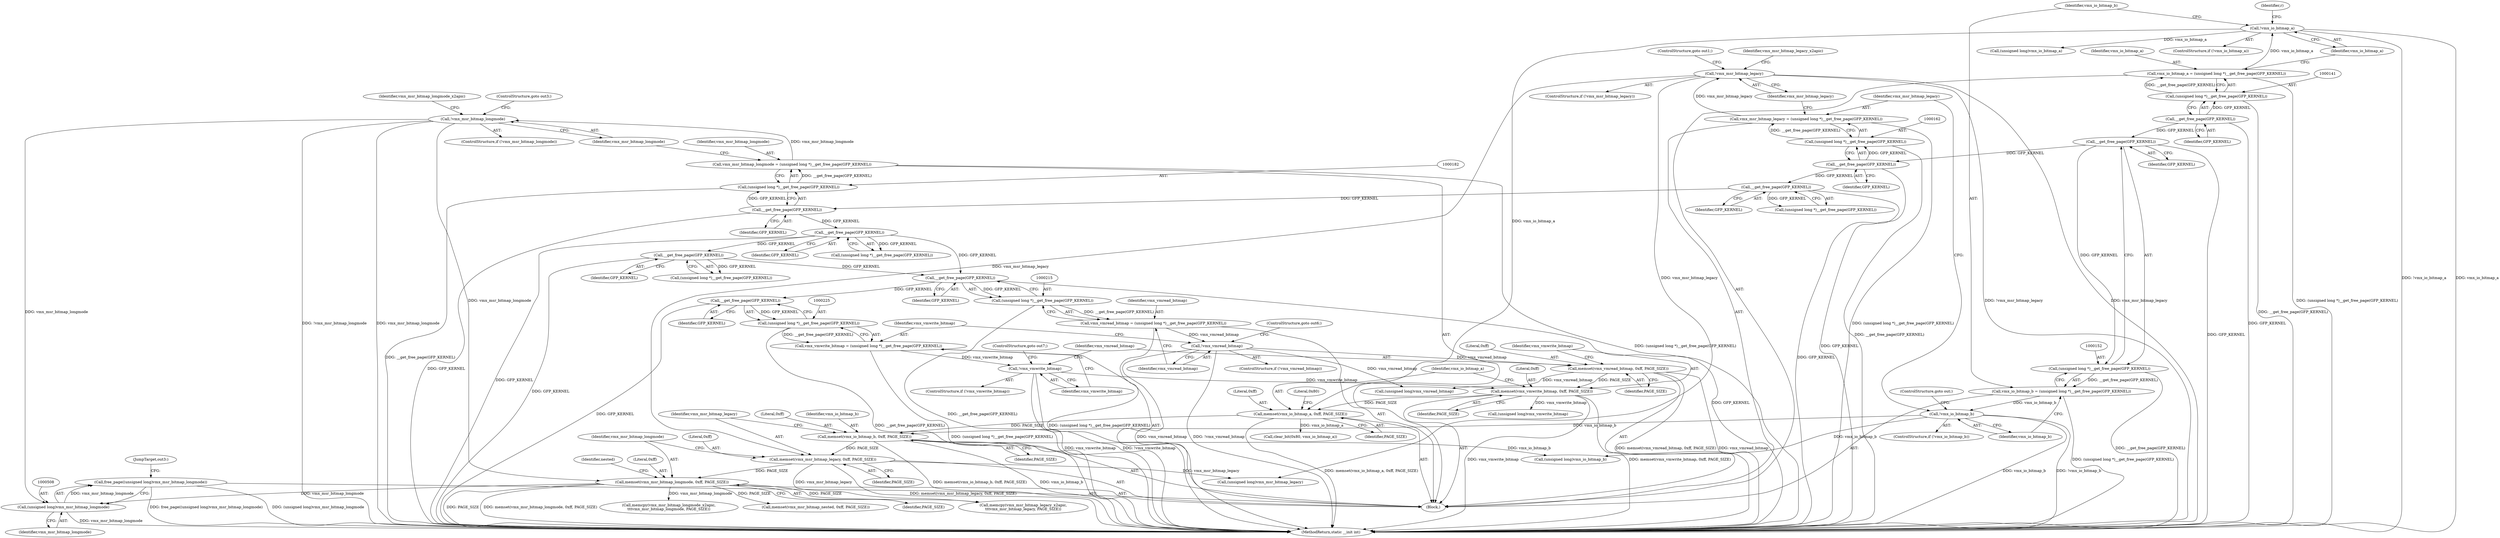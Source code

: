 digraph "0_linux_3ce424e45411cf5a13105e0386b6ecf6eeb4f66f@API" {
"1000506" [label="(Call,free_page((unsigned long)vmx_msr_bitmap_longmode))"];
"1000507" [label="(Call,(unsigned long)vmx_msr_bitmap_longmode)"];
"1000186" [label="(Call,!vmx_msr_bitmap_longmode)"];
"1000179" [label="(Call,vmx_msr_bitmap_longmode = (unsigned long *)__get_free_page(GFP_KERNEL))"];
"1000181" [label="(Call,(unsigned long *)__get_free_page(GFP_KERNEL))"];
"1000183" [label="(Call,__get_free_page(GFP_KERNEL))"];
"1000173" [label="(Call,__get_free_page(GFP_KERNEL))"];
"1000163" [label="(Call,__get_free_page(GFP_KERNEL))"];
"1000153" [label="(Call,__get_free_page(GFP_KERNEL))"];
"1000142" [label="(Call,__get_free_page(GFP_KERNEL))"];
"1000255" [label="(Call,memset(vmx_msr_bitmap_longmode, 0xff, PAGE_SIZE))"];
"1000251" [label="(Call,memset(vmx_msr_bitmap_legacy, 0xff, PAGE_SIZE))"];
"1000166" [label="(Call,!vmx_msr_bitmap_legacy)"];
"1000159" [label="(Call,vmx_msr_bitmap_legacy = (unsigned long *)__get_free_page(GFP_KERNEL))"];
"1000161" [label="(Call,(unsigned long *)__get_free_page(GFP_KERNEL))"];
"1000247" [label="(Call,memset(vmx_io_bitmap_b, 0xff, PAGE_SIZE))"];
"1000156" [label="(Call,!vmx_io_bitmap_b)"];
"1000149" [label="(Call,vmx_io_bitmap_b = (unsigned long *)__get_free_page(GFP_KERNEL))"];
"1000151" [label="(Call,(unsigned long *)__get_free_page(GFP_KERNEL))"];
"1000240" [label="(Call,memset(vmx_io_bitmap_a, 0xff, PAGE_SIZE))"];
"1000145" [label="(Call,!vmx_io_bitmap_a)"];
"1000138" [label="(Call,vmx_io_bitmap_a = (unsigned long *)__get_free_page(GFP_KERNEL))"];
"1000140" [label="(Call,(unsigned long *)__get_free_page(GFP_KERNEL))"];
"1000236" [label="(Call,memset(vmx_vmwrite_bitmap, 0xff, PAGE_SIZE))"];
"1000229" [label="(Call,!vmx_vmwrite_bitmap)"];
"1000222" [label="(Call,vmx_vmwrite_bitmap = (unsigned long *)__get_free_page(GFP_KERNEL))"];
"1000224" [label="(Call,(unsigned long *)__get_free_page(GFP_KERNEL))"];
"1000226" [label="(Call,__get_free_page(GFP_KERNEL))"];
"1000216" [label="(Call,__get_free_page(GFP_KERNEL))"];
"1000193" [label="(Call,__get_free_page(GFP_KERNEL))"];
"1000206" [label="(Call,__get_free_page(GFP_KERNEL))"];
"1000232" [label="(Call,memset(vmx_vmread_bitmap, 0xff, PAGE_SIZE))"];
"1000219" [label="(Call,!vmx_vmread_bitmap)"];
"1000212" [label="(Call,vmx_vmread_bitmap = (unsigned long *)__get_free_page(GFP_KERNEL))"];
"1000214" [label="(Call,(unsigned long *)__get_free_page(GFP_KERNEL))"];
"1000193" [label="(Call,__get_free_page(GFP_KERNEL))"];
"1000160" [label="(Identifier,vmx_msr_bitmap_legacy)"];
"1000173" [label="(Call,__get_free_page(GFP_KERNEL))"];
"1000139" [label="(Identifier,vmx_io_bitmap_a)"];
"1000510" [label="(JumpTarget,out3:)"];
"1000222" [label="(Call,vmx_vmwrite_bitmap = (unsigned long *)__get_free_page(GFP_KERNEL))"];
"1000216" [label="(Call,__get_free_page(GFP_KERNEL))"];
"1000174" [label="(Identifier,GFP_KERNEL)"];
"1000242" [label="(Literal,0xff)"];
"1000187" [label="(Identifier,vmx_msr_bitmap_longmode)"];
"1000149" [label="(Call,vmx_io_bitmap_b = (unsigned long *)__get_free_page(GFP_KERNEL))"];
"1000258" [label="(Identifier,PAGE_SIZE)"];
"1000522" [label="(Call,(unsigned long)vmx_io_bitmap_b)"];
"1000226" [label="(Call,__get_free_page(GFP_KERNEL))"];
"1000214" [label="(Call,(unsigned long *)__get_free_page(GFP_KERNEL))"];
"1000220" [label="(Identifier,vmx_vmread_bitmap)"];
"1000223" [label="(Identifier,vmx_vmwrite_bitmap)"];
"1000238" [label="(Literal,0xff)"];
"1000186" [label="(Call,!vmx_msr_bitmap_longmode)"];
"1000206" [label="(Call,__get_free_page(GFP_KERNEL))"];
"1000159" [label="(Call,vmx_msr_bitmap_legacy = (unsigned long *)__get_free_page(GFP_KERNEL))"];
"1000490" [label="(Call,(unsigned long)vmx_vmread_bitmap)"];
"1000402" [label="(Call,memcpy(vmx_msr_bitmap_longmode_x2apic,\n\t\t\tvmx_msr_bitmap_longmode, PAGE_SIZE))"];
"1000517" [label="(Call,(unsigned long)vmx_msr_bitmap_legacy)"];
"1000231" [label="(ControlStructure,goto out7;)"];
"1000194" [label="(Identifier,GFP_KERNEL)"];
"1000236" [label="(Call,memset(vmx_vmwrite_bitmap, 0xff, PAGE_SIZE))"];
"1000253" [label="(Literal,0xff)"];
"1000251" [label="(Call,memset(vmx_msr_bitmap_legacy, 0xff, PAGE_SIZE))"];
"1000154" [label="(Identifier,GFP_KERNEL)"];
"1000111" [label="(Block,)"];
"1000217" [label="(Identifier,GFP_KERNEL)"];
"1000190" [label="(Identifier,vmx_msr_bitmap_longmode_x2apic)"];
"1000148" [label="(Identifier,r)"];
"1000235" [label="(Identifier,PAGE_SIZE)"];
"1000256" [label="(Identifier,vmx_msr_bitmap_longmode)"];
"1000188" [label="(ControlStructure,goto out3;)"];
"1000213" [label="(Identifier,vmx_vmread_bitmap)"];
"1000156" [label="(Call,!vmx_io_bitmap_b)"];
"1000184" [label="(Identifier,GFP_KERNEL)"];
"1000145" [label="(Call,!vmx_io_bitmap_a)"];
"1000140" [label="(Call,(unsigned long *)__get_free_page(GFP_KERNEL))"];
"1000257" [label="(Literal,0xff)"];
"1000250" [label="(Identifier,PAGE_SIZE)"];
"1000161" [label="(Call,(unsigned long *)__get_free_page(GFP_KERNEL))"];
"1000249" [label="(Literal,0xff)"];
"1000212" [label="(Call,vmx_vmread_bitmap = (unsigned long *)__get_free_page(GFP_KERNEL))"];
"1000239" [label="(Identifier,PAGE_SIZE)"];
"1000191" [label="(Call,(unsigned long *)__get_free_page(GFP_KERNEL))"];
"1000230" [label="(Identifier,vmx_vmwrite_bitmap)"];
"1000218" [label="(ControlStructure,if (!vmx_vmread_bitmap))"];
"1000221" [label="(ControlStructure,goto out6;)"];
"1000151" [label="(Call,(unsigned long *)__get_free_page(GFP_KERNEL))"];
"1000229" [label="(Call,!vmx_vmwrite_bitmap)"];
"1000507" [label="(Call,(unsigned long)vmx_msr_bitmap_longmode)"];
"1000255" [label="(Call,memset(vmx_msr_bitmap_longmode, 0xff, PAGE_SIZE))"];
"1000260" [label="(Identifier,nested)"];
"1000244" [label="(Call,clear_bit(0x80, vmx_io_bitmap_a))"];
"1000241" [label="(Identifier,vmx_io_bitmap_a)"];
"1000527" [label="(Call,(unsigned long)vmx_io_bitmap_a)"];
"1000153" [label="(Call,__get_free_page(GFP_KERNEL))"];
"1000233" [label="(Identifier,vmx_vmread_bitmap)"];
"1000219" [label="(Call,!vmx_vmread_bitmap)"];
"1000207" [label="(Identifier,GFP_KERNEL)"];
"1000232" [label="(Call,memset(vmx_vmread_bitmap, 0xff, PAGE_SIZE))"];
"1000509" [label="(Identifier,vmx_msr_bitmap_longmode)"];
"1000150" [label="(Identifier,vmx_io_bitmap_b)"];
"1000143" [label="(Identifier,GFP_KERNEL)"];
"1000245" [label="(Literal,0x80)"];
"1000224" [label="(Call,(unsigned long *)__get_free_page(GFP_KERNEL))"];
"1000532" [label="(MethodReturn,static __init int)"];
"1000144" [label="(ControlStructure,if (!vmx_io_bitmap_a))"];
"1000204" [label="(Call,(unsigned long *)__get_free_page(GFP_KERNEL))"];
"1000167" [label="(Identifier,vmx_msr_bitmap_legacy)"];
"1000183" [label="(Call,__get_free_page(GFP_KERNEL))"];
"1000247" [label="(Call,memset(vmx_io_bitmap_b, 0xff, PAGE_SIZE))"];
"1000138" [label="(Call,vmx_io_bitmap_a = (unsigned long *)__get_free_page(GFP_KERNEL))"];
"1000179" [label="(Call,vmx_msr_bitmap_longmode = (unsigned long *)__get_free_page(GFP_KERNEL))"];
"1000234" [label="(Literal,0xff)"];
"1000185" [label="(ControlStructure,if (!vmx_msr_bitmap_longmode))"];
"1000163" [label="(Call,__get_free_page(GFP_KERNEL))"];
"1000180" [label="(Identifier,vmx_msr_bitmap_longmode)"];
"1000248" [label="(Identifier,vmx_io_bitmap_b)"];
"1000240" [label="(Call,memset(vmx_io_bitmap_a, 0xff, PAGE_SIZE))"];
"1000170" [label="(Identifier,vmx_msr_bitmap_legacy_x2apic)"];
"1000168" [label="(ControlStructure,goto out1;)"];
"1000158" [label="(ControlStructure,goto out;)"];
"1000254" [label="(Identifier,PAGE_SIZE)"];
"1000157" [label="(Identifier,vmx_io_bitmap_b)"];
"1000228" [label="(ControlStructure,if (!vmx_vmwrite_bitmap))"];
"1000506" [label="(Call,free_page((unsigned long)vmx_msr_bitmap_longmode))"];
"1000142" [label="(Call,__get_free_page(GFP_KERNEL))"];
"1000261" [label="(Call,memset(vmx_msr_bitmap_nested, 0xff, PAGE_SIZE))"];
"1000398" [label="(Call,memcpy(vmx_msr_bitmap_legacy_x2apic,\n\t\t\tvmx_msr_bitmap_legacy, PAGE_SIZE))"];
"1000252" [label="(Identifier,vmx_msr_bitmap_legacy)"];
"1000237" [label="(Identifier,vmx_vmwrite_bitmap)"];
"1000227" [label="(Identifier,GFP_KERNEL)"];
"1000146" [label="(Identifier,vmx_io_bitmap_a)"];
"1000171" [label="(Call,(unsigned long *)__get_free_page(GFP_KERNEL))"];
"1000181" [label="(Call,(unsigned long *)__get_free_page(GFP_KERNEL))"];
"1000155" [label="(ControlStructure,if (!vmx_io_bitmap_b))"];
"1000166" [label="(Call,!vmx_msr_bitmap_legacy)"];
"1000485" [label="(Call,(unsigned long)vmx_vmwrite_bitmap)"];
"1000165" [label="(ControlStructure,if (!vmx_msr_bitmap_legacy))"];
"1000164" [label="(Identifier,GFP_KERNEL)"];
"1000243" [label="(Identifier,PAGE_SIZE)"];
"1000506" -> "1000111"  [label="AST: "];
"1000506" -> "1000507"  [label="CFG: "];
"1000507" -> "1000506"  [label="AST: "];
"1000510" -> "1000506"  [label="CFG: "];
"1000506" -> "1000532"  [label="DDG: free_page((unsigned long)vmx_msr_bitmap_longmode)"];
"1000506" -> "1000532"  [label="DDG: (unsigned long)vmx_msr_bitmap_longmode"];
"1000507" -> "1000506"  [label="DDG: vmx_msr_bitmap_longmode"];
"1000507" -> "1000509"  [label="CFG: "];
"1000508" -> "1000507"  [label="AST: "];
"1000509" -> "1000507"  [label="AST: "];
"1000507" -> "1000532"  [label="DDG: vmx_msr_bitmap_longmode"];
"1000186" -> "1000507"  [label="DDG: vmx_msr_bitmap_longmode"];
"1000255" -> "1000507"  [label="DDG: vmx_msr_bitmap_longmode"];
"1000186" -> "1000185"  [label="AST: "];
"1000186" -> "1000187"  [label="CFG: "];
"1000187" -> "1000186"  [label="AST: "];
"1000188" -> "1000186"  [label="CFG: "];
"1000190" -> "1000186"  [label="CFG: "];
"1000186" -> "1000532"  [label="DDG: !vmx_msr_bitmap_longmode"];
"1000186" -> "1000532"  [label="DDG: vmx_msr_bitmap_longmode"];
"1000179" -> "1000186"  [label="DDG: vmx_msr_bitmap_longmode"];
"1000186" -> "1000255"  [label="DDG: vmx_msr_bitmap_longmode"];
"1000179" -> "1000111"  [label="AST: "];
"1000179" -> "1000181"  [label="CFG: "];
"1000180" -> "1000179"  [label="AST: "];
"1000181" -> "1000179"  [label="AST: "];
"1000187" -> "1000179"  [label="CFG: "];
"1000179" -> "1000532"  [label="DDG: (unsigned long *)__get_free_page(GFP_KERNEL)"];
"1000181" -> "1000179"  [label="DDG: __get_free_page(GFP_KERNEL)"];
"1000181" -> "1000183"  [label="CFG: "];
"1000182" -> "1000181"  [label="AST: "];
"1000183" -> "1000181"  [label="AST: "];
"1000181" -> "1000532"  [label="DDG: __get_free_page(GFP_KERNEL)"];
"1000183" -> "1000181"  [label="DDG: GFP_KERNEL"];
"1000183" -> "1000184"  [label="CFG: "];
"1000184" -> "1000183"  [label="AST: "];
"1000183" -> "1000532"  [label="DDG: GFP_KERNEL"];
"1000173" -> "1000183"  [label="DDG: GFP_KERNEL"];
"1000183" -> "1000193"  [label="DDG: GFP_KERNEL"];
"1000173" -> "1000171"  [label="AST: "];
"1000173" -> "1000174"  [label="CFG: "];
"1000174" -> "1000173"  [label="AST: "];
"1000171" -> "1000173"  [label="CFG: "];
"1000173" -> "1000532"  [label="DDG: GFP_KERNEL"];
"1000173" -> "1000171"  [label="DDG: GFP_KERNEL"];
"1000163" -> "1000173"  [label="DDG: GFP_KERNEL"];
"1000163" -> "1000161"  [label="AST: "];
"1000163" -> "1000164"  [label="CFG: "];
"1000164" -> "1000163"  [label="AST: "];
"1000161" -> "1000163"  [label="CFG: "];
"1000163" -> "1000532"  [label="DDG: GFP_KERNEL"];
"1000163" -> "1000161"  [label="DDG: GFP_KERNEL"];
"1000153" -> "1000163"  [label="DDG: GFP_KERNEL"];
"1000153" -> "1000151"  [label="AST: "];
"1000153" -> "1000154"  [label="CFG: "];
"1000154" -> "1000153"  [label="AST: "];
"1000151" -> "1000153"  [label="CFG: "];
"1000153" -> "1000532"  [label="DDG: GFP_KERNEL"];
"1000153" -> "1000151"  [label="DDG: GFP_KERNEL"];
"1000142" -> "1000153"  [label="DDG: GFP_KERNEL"];
"1000142" -> "1000140"  [label="AST: "];
"1000142" -> "1000143"  [label="CFG: "];
"1000143" -> "1000142"  [label="AST: "];
"1000140" -> "1000142"  [label="CFG: "];
"1000142" -> "1000532"  [label="DDG: GFP_KERNEL"];
"1000142" -> "1000140"  [label="DDG: GFP_KERNEL"];
"1000255" -> "1000111"  [label="AST: "];
"1000255" -> "1000258"  [label="CFG: "];
"1000256" -> "1000255"  [label="AST: "];
"1000257" -> "1000255"  [label="AST: "];
"1000258" -> "1000255"  [label="AST: "];
"1000260" -> "1000255"  [label="CFG: "];
"1000255" -> "1000532"  [label="DDG: memset(vmx_msr_bitmap_longmode, 0xff, PAGE_SIZE)"];
"1000255" -> "1000532"  [label="DDG: PAGE_SIZE"];
"1000251" -> "1000255"  [label="DDG: PAGE_SIZE"];
"1000255" -> "1000261"  [label="DDG: PAGE_SIZE"];
"1000255" -> "1000398"  [label="DDG: PAGE_SIZE"];
"1000255" -> "1000402"  [label="DDG: vmx_msr_bitmap_longmode"];
"1000251" -> "1000111"  [label="AST: "];
"1000251" -> "1000254"  [label="CFG: "];
"1000252" -> "1000251"  [label="AST: "];
"1000253" -> "1000251"  [label="AST: "];
"1000254" -> "1000251"  [label="AST: "];
"1000256" -> "1000251"  [label="CFG: "];
"1000251" -> "1000532"  [label="DDG: memset(vmx_msr_bitmap_legacy, 0xff, PAGE_SIZE)"];
"1000166" -> "1000251"  [label="DDG: vmx_msr_bitmap_legacy"];
"1000247" -> "1000251"  [label="DDG: PAGE_SIZE"];
"1000251" -> "1000398"  [label="DDG: vmx_msr_bitmap_legacy"];
"1000251" -> "1000517"  [label="DDG: vmx_msr_bitmap_legacy"];
"1000166" -> "1000165"  [label="AST: "];
"1000166" -> "1000167"  [label="CFG: "];
"1000167" -> "1000166"  [label="AST: "];
"1000168" -> "1000166"  [label="CFG: "];
"1000170" -> "1000166"  [label="CFG: "];
"1000166" -> "1000532"  [label="DDG: !vmx_msr_bitmap_legacy"];
"1000166" -> "1000532"  [label="DDG: vmx_msr_bitmap_legacy"];
"1000159" -> "1000166"  [label="DDG: vmx_msr_bitmap_legacy"];
"1000166" -> "1000517"  [label="DDG: vmx_msr_bitmap_legacy"];
"1000159" -> "1000111"  [label="AST: "];
"1000159" -> "1000161"  [label="CFG: "];
"1000160" -> "1000159"  [label="AST: "];
"1000161" -> "1000159"  [label="AST: "];
"1000167" -> "1000159"  [label="CFG: "];
"1000159" -> "1000532"  [label="DDG: (unsigned long *)__get_free_page(GFP_KERNEL)"];
"1000161" -> "1000159"  [label="DDG: __get_free_page(GFP_KERNEL)"];
"1000162" -> "1000161"  [label="AST: "];
"1000161" -> "1000532"  [label="DDG: __get_free_page(GFP_KERNEL)"];
"1000247" -> "1000111"  [label="AST: "];
"1000247" -> "1000250"  [label="CFG: "];
"1000248" -> "1000247"  [label="AST: "];
"1000249" -> "1000247"  [label="AST: "];
"1000250" -> "1000247"  [label="AST: "];
"1000252" -> "1000247"  [label="CFG: "];
"1000247" -> "1000532"  [label="DDG: vmx_io_bitmap_b"];
"1000247" -> "1000532"  [label="DDG: memset(vmx_io_bitmap_b, 0xff, PAGE_SIZE)"];
"1000156" -> "1000247"  [label="DDG: vmx_io_bitmap_b"];
"1000240" -> "1000247"  [label="DDG: PAGE_SIZE"];
"1000247" -> "1000522"  [label="DDG: vmx_io_bitmap_b"];
"1000156" -> "1000155"  [label="AST: "];
"1000156" -> "1000157"  [label="CFG: "];
"1000157" -> "1000156"  [label="AST: "];
"1000158" -> "1000156"  [label="CFG: "];
"1000160" -> "1000156"  [label="CFG: "];
"1000156" -> "1000532"  [label="DDG: vmx_io_bitmap_b"];
"1000156" -> "1000532"  [label="DDG: !vmx_io_bitmap_b"];
"1000149" -> "1000156"  [label="DDG: vmx_io_bitmap_b"];
"1000156" -> "1000522"  [label="DDG: vmx_io_bitmap_b"];
"1000149" -> "1000111"  [label="AST: "];
"1000149" -> "1000151"  [label="CFG: "];
"1000150" -> "1000149"  [label="AST: "];
"1000151" -> "1000149"  [label="AST: "];
"1000157" -> "1000149"  [label="CFG: "];
"1000149" -> "1000532"  [label="DDG: (unsigned long *)__get_free_page(GFP_KERNEL)"];
"1000151" -> "1000149"  [label="DDG: __get_free_page(GFP_KERNEL)"];
"1000152" -> "1000151"  [label="AST: "];
"1000151" -> "1000532"  [label="DDG: __get_free_page(GFP_KERNEL)"];
"1000240" -> "1000111"  [label="AST: "];
"1000240" -> "1000243"  [label="CFG: "];
"1000241" -> "1000240"  [label="AST: "];
"1000242" -> "1000240"  [label="AST: "];
"1000243" -> "1000240"  [label="AST: "];
"1000245" -> "1000240"  [label="CFG: "];
"1000240" -> "1000532"  [label="DDG: memset(vmx_io_bitmap_a, 0xff, PAGE_SIZE)"];
"1000145" -> "1000240"  [label="DDG: vmx_io_bitmap_a"];
"1000236" -> "1000240"  [label="DDG: PAGE_SIZE"];
"1000240" -> "1000244"  [label="DDG: vmx_io_bitmap_a"];
"1000145" -> "1000144"  [label="AST: "];
"1000145" -> "1000146"  [label="CFG: "];
"1000146" -> "1000145"  [label="AST: "];
"1000148" -> "1000145"  [label="CFG: "];
"1000150" -> "1000145"  [label="CFG: "];
"1000145" -> "1000532"  [label="DDG: !vmx_io_bitmap_a"];
"1000145" -> "1000532"  [label="DDG: vmx_io_bitmap_a"];
"1000138" -> "1000145"  [label="DDG: vmx_io_bitmap_a"];
"1000145" -> "1000527"  [label="DDG: vmx_io_bitmap_a"];
"1000138" -> "1000111"  [label="AST: "];
"1000138" -> "1000140"  [label="CFG: "];
"1000139" -> "1000138"  [label="AST: "];
"1000140" -> "1000138"  [label="AST: "];
"1000146" -> "1000138"  [label="CFG: "];
"1000138" -> "1000532"  [label="DDG: (unsigned long *)__get_free_page(GFP_KERNEL)"];
"1000140" -> "1000138"  [label="DDG: __get_free_page(GFP_KERNEL)"];
"1000141" -> "1000140"  [label="AST: "];
"1000140" -> "1000532"  [label="DDG: __get_free_page(GFP_KERNEL)"];
"1000236" -> "1000111"  [label="AST: "];
"1000236" -> "1000239"  [label="CFG: "];
"1000237" -> "1000236"  [label="AST: "];
"1000238" -> "1000236"  [label="AST: "];
"1000239" -> "1000236"  [label="AST: "];
"1000241" -> "1000236"  [label="CFG: "];
"1000236" -> "1000532"  [label="DDG: vmx_vmwrite_bitmap"];
"1000236" -> "1000532"  [label="DDG: memset(vmx_vmwrite_bitmap, 0xff, PAGE_SIZE)"];
"1000229" -> "1000236"  [label="DDG: vmx_vmwrite_bitmap"];
"1000232" -> "1000236"  [label="DDG: PAGE_SIZE"];
"1000236" -> "1000485"  [label="DDG: vmx_vmwrite_bitmap"];
"1000229" -> "1000228"  [label="AST: "];
"1000229" -> "1000230"  [label="CFG: "];
"1000230" -> "1000229"  [label="AST: "];
"1000231" -> "1000229"  [label="CFG: "];
"1000233" -> "1000229"  [label="CFG: "];
"1000229" -> "1000532"  [label="DDG: !vmx_vmwrite_bitmap"];
"1000229" -> "1000532"  [label="DDG: vmx_vmwrite_bitmap"];
"1000222" -> "1000229"  [label="DDG: vmx_vmwrite_bitmap"];
"1000222" -> "1000111"  [label="AST: "];
"1000222" -> "1000224"  [label="CFG: "];
"1000223" -> "1000222"  [label="AST: "];
"1000224" -> "1000222"  [label="AST: "];
"1000230" -> "1000222"  [label="CFG: "];
"1000222" -> "1000532"  [label="DDG: (unsigned long *)__get_free_page(GFP_KERNEL)"];
"1000224" -> "1000222"  [label="DDG: __get_free_page(GFP_KERNEL)"];
"1000224" -> "1000226"  [label="CFG: "];
"1000225" -> "1000224"  [label="AST: "];
"1000226" -> "1000224"  [label="AST: "];
"1000224" -> "1000532"  [label="DDG: __get_free_page(GFP_KERNEL)"];
"1000226" -> "1000224"  [label="DDG: GFP_KERNEL"];
"1000226" -> "1000227"  [label="CFG: "];
"1000227" -> "1000226"  [label="AST: "];
"1000226" -> "1000532"  [label="DDG: GFP_KERNEL"];
"1000216" -> "1000226"  [label="DDG: GFP_KERNEL"];
"1000216" -> "1000214"  [label="AST: "];
"1000216" -> "1000217"  [label="CFG: "];
"1000217" -> "1000216"  [label="AST: "];
"1000214" -> "1000216"  [label="CFG: "];
"1000216" -> "1000532"  [label="DDG: GFP_KERNEL"];
"1000216" -> "1000214"  [label="DDG: GFP_KERNEL"];
"1000193" -> "1000216"  [label="DDG: GFP_KERNEL"];
"1000206" -> "1000216"  [label="DDG: GFP_KERNEL"];
"1000193" -> "1000191"  [label="AST: "];
"1000193" -> "1000194"  [label="CFG: "];
"1000194" -> "1000193"  [label="AST: "];
"1000191" -> "1000193"  [label="CFG: "];
"1000193" -> "1000532"  [label="DDG: GFP_KERNEL"];
"1000193" -> "1000191"  [label="DDG: GFP_KERNEL"];
"1000193" -> "1000206"  [label="DDG: GFP_KERNEL"];
"1000206" -> "1000204"  [label="AST: "];
"1000206" -> "1000207"  [label="CFG: "];
"1000207" -> "1000206"  [label="AST: "];
"1000204" -> "1000206"  [label="CFG: "];
"1000206" -> "1000532"  [label="DDG: GFP_KERNEL"];
"1000206" -> "1000204"  [label="DDG: GFP_KERNEL"];
"1000232" -> "1000111"  [label="AST: "];
"1000232" -> "1000235"  [label="CFG: "];
"1000233" -> "1000232"  [label="AST: "];
"1000234" -> "1000232"  [label="AST: "];
"1000235" -> "1000232"  [label="AST: "];
"1000237" -> "1000232"  [label="CFG: "];
"1000232" -> "1000532"  [label="DDG: vmx_vmread_bitmap"];
"1000232" -> "1000532"  [label="DDG: memset(vmx_vmread_bitmap, 0xff, PAGE_SIZE)"];
"1000219" -> "1000232"  [label="DDG: vmx_vmread_bitmap"];
"1000232" -> "1000490"  [label="DDG: vmx_vmread_bitmap"];
"1000219" -> "1000218"  [label="AST: "];
"1000219" -> "1000220"  [label="CFG: "];
"1000220" -> "1000219"  [label="AST: "];
"1000221" -> "1000219"  [label="CFG: "];
"1000223" -> "1000219"  [label="CFG: "];
"1000219" -> "1000532"  [label="DDG: !vmx_vmread_bitmap"];
"1000219" -> "1000532"  [label="DDG: vmx_vmread_bitmap"];
"1000212" -> "1000219"  [label="DDG: vmx_vmread_bitmap"];
"1000219" -> "1000490"  [label="DDG: vmx_vmread_bitmap"];
"1000212" -> "1000111"  [label="AST: "];
"1000212" -> "1000214"  [label="CFG: "];
"1000213" -> "1000212"  [label="AST: "];
"1000214" -> "1000212"  [label="AST: "];
"1000220" -> "1000212"  [label="CFG: "];
"1000212" -> "1000532"  [label="DDG: (unsigned long *)__get_free_page(GFP_KERNEL)"];
"1000214" -> "1000212"  [label="DDG: __get_free_page(GFP_KERNEL)"];
"1000215" -> "1000214"  [label="AST: "];
"1000214" -> "1000532"  [label="DDG: __get_free_page(GFP_KERNEL)"];
}
